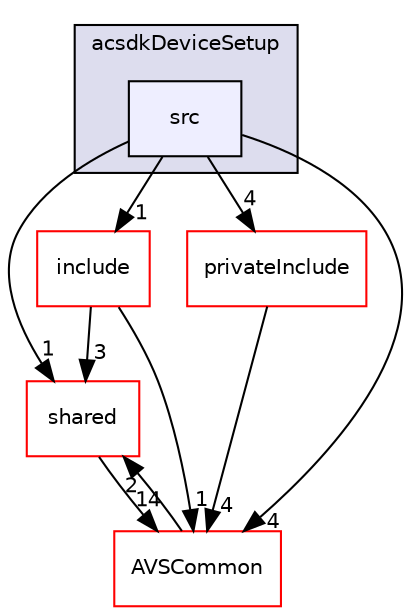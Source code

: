digraph "/workplace/avs-device-sdk/capabilities/DeviceSetup/acsdkDeviceSetup/src" {
  compound=true
  node [ fontsize="10", fontname="Helvetica"];
  edge [ labelfontsize="10", labelfontname="Helvetica"];
  subgraph clusterdir_5a4ffddf8a774298e1f94af3098c1b8a {
    graph [ bgcolor="#ddddee", pencolor="black", label="acsdkDeviceSetup" fontname="Helvetica", fontsize="10", URL="dir_5a4ffddf8a774298e1f94af3098c1b8a.html"]
  dir_85aa4933280c93e01210d9a9c4922e8d [shape=box, label="src", style="filled", fillcolor="#eeeeff", pencolor="black", URL="dir_85aa4933280c93e01210d9a9c4922e8d.html"];
  }
  dir_9982052f7ce695d12571567315b2fafa [shape=box label="shared" fillcolor="white" style="filled" color="red" URL="dir_9982052f7ce695d12571567315b2fafa.html"];
  dir_4b811fc7aacaf3578afc8867b0f06a55 [shape=box label="include" fillcolor="white" style="filled" color="red" URL="dir_4b811fc7aacaf3578afc8867b0f06a55.html"];
  dir_98383b1b274b10e787d2ed9e445feab8 [shape=box label="privateInclude" fillcolor="white" style="filled" color="red" URL="dir_98383b1b274b10e787d2ed9e445feab8.html"];
  dir_13e65effb2bde530b17b3d5eefcd0266 [shape=box label="AVSCommon" fillcolor="white" style="filled" color="red" URL="dir_13e65effb2bde530b17b3d5eefcd0266.html"];
  dir_9982052f7ce695d12571567315b2fafa->dir_13e65effb2bde530b17b3d5eefcd0266 [headlabel="14", labeldistance=1.5 headhref="dir_000598_000017.html"];
  dir_4b811fc7aacaf3578afc8867b0f06a55->dir_9982052f7ce695d12571567315b2fafa [headlabel="3", labeldistance=1.5 headhref="dir_000295_000598.html"];
  dir_4b811fc7aacaf3578afc8867b0f06a55->dir_13e65effb2bde530b17b3d5eefcd0266 [headlabel="1", labeldistance=1.5 headhref="dir_000295_000017.html"];
  dir_85aa4933280c93e01210d9a9c4922e8d->dir_9982052f7ce695d12571567315b2fafa [headlabel="1", labeldistance=1.5 headhref="dir_000299_000598.html"];
  dir_85aa4933280c93e01210d9a9c4922e8d->dir_4b811fc7aacaf3578afc8867b0f06a55 [headlabel="1", labeldistance=1.5 headhref="dir_000299_000295.html"];
  dir_85aa4933280c93e01210d9a9c4922e8d->dir_98383b1b274b10e787d2ed9e445feab8 [headlabel="4", labeldistance=1.5 headhref="dir_000299_000297.html"];
  dir_85aa4933280c93e01210d9a9c4922e8d->dir_13e65effb2bde530b17b3d5eefcd0266 [headlabel="4", labeldistance=1.5 headhref="dir_000299_000017.html"];
  dir_98383b1b274b10e787d2ed9e445feab8->dir_13e65effb2bde530b17b3d5eefcd0266 [headlabel="4", labeldistance=1.5 headhref="dir_000297_000017.html"];
  dir_13e65effb2bde530b17b3d5eefcd0266->dir_9982052f7ce695d12571567315b2fafa [headlabel="2", labeldistance=1.5 headhref="dir_000017_000598.html"];
}
